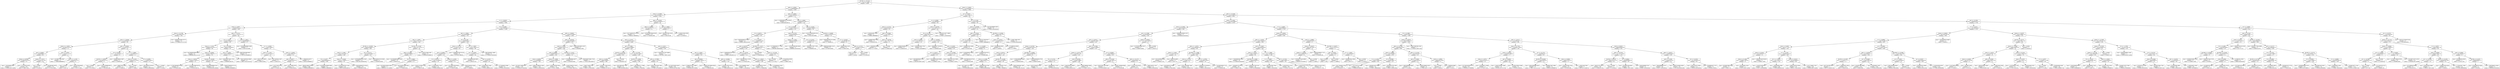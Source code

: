 digraph Tree {
0 [label="fm100 <= -0.5143\nmse = 324702719807.0\nsamples = 6469", shape="box"] ;
1 [label="pdsi <= 1.8559\nmse = 771689009469.0\nsamples = 2563", shape="box"] ;
0 -> 1 ;
2 [label="rmax <= 0.2669\nmse = 447344556725.0\nsamples = 2392", shape="box"] ;
1 -> 2 ;
3 [label="vs <= -0.9429\nmse = 414284894173.0\nsamples = 2364", shape="box"] ;
2 -> 3 ;
4 [label="srad <= 1.0437\nmse = 1.28385859142e+12\nsamples = 196", shape="box"] ;
3 -> 4 ;
5 [label="rmax <= -0.1790\nmse = 70523949700.1\nsamples = 106", shape="box"] ;
4 -> 5 ;
6 [label="rmin <= -0.9346\nmse = 5122659282.78\nsamples = 95", shape="box"] ;
5 -> 6 ;
7 [label="tmmx <= 1.4034\nmse = 447882578.191\nsamples = 72", shape="box"] ;
6 -> 7 ;
8 [label="pet <= 0.8652\nmse = 209380998.142\nsamples = 63", shape="box"] ;
7 -> 8 ;
9 [label="tmmx <= 0.8289\nmse = 67965910.5534\nsamples = 37", shape="box"] ;
8 -> 9 ;
10 [label="mse = 129194656.2823\nsamples = 7\nvalue = [ 10593.24571429]", shape="box"] ;
9 -> 10 ;
11 [label="mse = 47755243.4233\nsamples = 30\nvalue = [ 4997.501]", shape="box"] ;
9 -> 11 ;
12 [label="tmmn <= 1.0121\nmse = 313501237.467\nsamples = 26", shape="box"] ;
8 -> 12 ;
13 [label="mse = 0.0000\nsamples = 1\nvalue = [ 51455.]", shape="box"] ;
12 -> 13 ;
14 [label="mse = 281995580.2670\nsamples = 25\nvalue = [ 17614.368]", shape="box"] ;
12 -> 14 ;
15 [label="sph <= 1.2876\nmse = 1258257772.02\nsamples = 9", shape="box"] ;
7 -> 15 ;
16 [label="mse = 1513807748.4306\nsamples = 3\nvalue = [ 72609.66666667]", shape="box"] ;
15 -> 16 ;
17 [label="rmin <= -1.1163\nmse = 459459210.22\nsamples = 6", shape="box"] ;
15 -> 17 ;
18 [label="mse = 0.0000\nsamples = 1\nvalue = [ 2817.]", shape="box"] ;
17 -> 18 ;
19 [label="mse = 402244796.9843\nsamples = 5\nvalue = [ 32727.492]", shape="box"] ;
17 -> 19 ;
20 [label="pdsi <= -0.6502\nmse = 15738167677.3\nsamples = 23", shape="box"] ;
6 -> 20 ;
21 [label="bi <= 0.9794\nmse = 16723284221.8\nsamples = 6", shape="box"] ;
20 -> 21 ;
22 [label="fm100 <= -0.8976\nmse = 13314632570.3\nsamples = 3", shape="box"] ;
21 -> 22 ;
23 [label="mse = 0.0000\nsamples = 1\nvalue = [ 217920.]", shape="box"] ;
22 -> 23 ;
24 [label="mse = 19751256898.8972\nsamples = 2\nvalue = [ 192189.165]", shape="box"] ;
22 -> 24 ;
25 [label="mse = 15949149042.5867\nsamples = 3\nvalue = [ 109302.6]", shape="box"] ;
21 -> 25 ;
26 [label="vs <= -1.0982\nmse = 13250950748.2\nsamples = 17", shape="box"] ;
20 -> 26 ;
27 [label="rmax <= -0.5937\nmse = 63932412.5504\nsamples = 5", shape="box"] ;
26 -> 27 ;
28 [label="mse = 69607333.1600\nsamples = 4\nvalue = [ 14848.2]", shape="box"] ;
27 -> 28 ;
29 [label="mse = -0.0000\nsamples = 1\nvalue = [ 7669.]", shape="box"] ;
27 -> 29 ;
30 [label="th <= 0.2809\nmse = 17206631864.5\nsamples = 12", shape="box"] ;
26 -> 30 ;
31 [label="mse = 18078365276.0524\nsamples = 11\nvalue = [ 93343.58636364]", shape="box"] ;
30 -> 31 ;
32 [label="mse = -0.0000\nsamples = 1\nvalue = [ 2184.]", shape="box"] ;
30 -> 32 ;
33 [label="mse = 583835254061.8713\nsamples = 11\nvalue = [ 272666.22727273]", shape="box"] ;
5 -> 33 ;
34 [label="pdsi <= -0.1512\nmse = 2.55171734147e+12\nsamples = 90", shape="box"] ;
4 -> 34 ;
35 [label="bi <= 1.2027\nmse = 3.44567036658e+12\nsamples = 63", shape="box"] ;
34 -> 35 ;
36 [label="rmax <= -1.2424\nmse = 4.89963419124e+12\nsamples = 40", shape="box"] ;
35 -> 36 ;
37 [label="mse = 9415806043663.9805\nsamples = 9\nvalue = [ 1689494.39111111]", shape="box"] ;
36 -> 37 ;
38 [label="rmax <= -0.9064\nmse = 3.43497769231e+12\nsamples = 31", shape="box"] ;
36 -> 38 ;
39 [label="rmin <= -0.8679\nmse = 934612124824.0\nsamples = 12", shape="box"] ;
38 -> 39 ;
40 [label="mse = 1276376859879.3481\nsamples = 8\nvalue = [ 678543.545]", shape="box"] ;
39 -> 40 ;
41 [label="mse = 112139235963.8378\nsamples = 4\nvalue = [ 222018.4875]", shape="box"] ;
39 -> 41 ;
42 [label="fm100 <= -0.9166\nmse = 4.89703472042e+12\nsamples = 19", shape="box"] ;
38 -> 42 ;
43 [label="mse = 6009249569894.2617\nsamples = 13\nvalue = [ 1133260.86153846]", shape="box"] ;
42 -> 43 ;
44 [label="mse = 2465073065910.2114\nsamples = 6\nvalue = [ 953283.62666667]", shape="box"] ;
42 -> 44 ;
45 [label="th <= 0.2446\nmse = 684521443289.0\nsamples = 23", shape="box"] ;
35 -> 45 ;
46 [label="pet <= 1.4594\nmse = 867510692629.0\nsamples = 17", shape="box"] ;
45 -> 46 ;
47 [label="mse = 945353357395.1782\nsamples = 8\nvalue = [ 585983.04375]", shape="box"] ;
46 -> 47 ;
48 [label="mse = 794571867923.6660\nsamples = 9\nvalue = [ 496770.61222222]", shape="box"] ;
46 -> 48 ;
49 [label="mse = 68937991966.9053\nsamples = 6\nvalue = [ 176276.16166667]", shape="box"] ;
45 -> 49 ;
50 [label="srad <= 1.0611\nmse = 73099604893.5\nsamples = 27", shape="box"] ;
34 -> 50 ;
51 [label="mse = 325458484663.2609\nsamples = 5\nvalue = [ 307514.038]", shape="box"] ;
50 -> 51 ;
52 [label="vs <= -1.0336\nmse = 1230370596.4\nsamples = 22", shape="box"] ;
50 -> 52 ;
53 [label="rmin <= -1.1917\nmse = 1707587528.32\nsamples = 10", shape="box"] ;
52 -> 53 ;
54 [label="mse = 95571251.3630\nsamples = 2\nvalue = [ 80915.945]", shape="box"] ;
53 -> 54 ;
55 [label="mse = 1817192532.1847\nsamples = 8\nvalue = [ 42614.57]", shape="box"] ;
53 -> 55 ;
56 [label="rmin <= -1.0303\nmse = 43613808.3377\nsamples = 12", shape="box"] ;
52 -> 56 ;
57 [label="sph <= 0.8077\nmse = 43348244.9278\nsamples = 9", shape="box"] ;
56 -> 57 ;
58 [label="mse = 51577033.4704\nsamples = 5\nvalue = [ 11532.74]", shape="box"] ;
57 -> 58 ;
59 [label="mse = 26777606.2078\nsamples = 4\nvalue = [ 8169.3525]", shape="box"] ;
57 -> 59 ;
60 [label="mse = 19940423.8472\nsamples = 3\nvalue = [ 4325.91666667]", shape="box"] ;
56 -> 60 ;
61 [label="th <= 0.1884\nmse = 333736032624.0\nsamples = 2168", shape="box"] ;
3 -> 61 ;
62 [label="sph <= 1.3644\nmse = 547395306987.0\nsamples = 732", shape="box"] ;
61 -> 62 ;
63 [label="sph <= 1.2635\nmse = 662107617263.0\nsamples = 593", shape="box"] ;
62 -> 63 ;
64 [label="fm100 <= -0.5359\nmse = 608282386497.0\nsamples = 565", shape="box"] ;
63 -> 64 ;
65 [label="srad <= 1.1493\nmse = 563132013487.0\nsamples = 549", shape="box"] ;
64 -> 65 ;
66 [label="th <= 0.1877\nmse = 445456863840.0\nsamples = 494", shape="box"] ;
65 -> 66 ;
67 [label="mse = 386161469170.8031\nsamples = 488\nvalue = [ 194949.64858607]", shape="box"] ;
66 -> 67 ;
68 [label="mse = 4518563319098.3066\nsamples = 6\nvalue = [ 1066041.98666667]", shape="box"] ;
66 -> 68 ;
69 [label="rmax <= -0.4629\nmse = 1.55221713905e+12\nsamples = 55", shape="box"] ;
65 -> 69 ;
70 [label="mse = 370323402523.1562\nsamples = 35\nvalue = [ 268729.94542857]", shape="box"] ;
69 -> 70 ;
71 [label="mse = 3405458063270.2910\nsamples = 20\nvalue = [ 850083.5705]", shape="box"] ;
69 -> 71 ;
72 [label="erc <= 0.5112\nmse = 1.90792042466e+12\nsamples = 16", shape="box"] ;
64 -> 72 ;
73 [label="mse = 1970539893235.2402\nsamples = 12\nvalue = [ 641165.02583333]", shape="box"] ;
72 -> 73 ;
74 [label="mse = 1603193816719.5508\nsamples = 4\nvalue = [ 1035910.855]", shape="box"] ;
72 -> 74 ;
75 [label="fm100 <= -0.7497\nmse = 1.59077877275e+12\nsamples = 28", shape="box"] ;
63 -> 75 ;
76 [label="pdsi <= 0.1961\nmse = 1.88199709962e+12\nsamples = 22", shape="box"] ;
75 -> 76 ;
77 [label="mse = 3147859991990.3506\nsamples = 10\nvalue = [ 982012.5]", shape="box"] ;
76 -> 77 ;
78 [label="erc <= 1.0466\nmse = 791201636659.0\nsamples = 12", shape="box"] ;
76 -> 78 ;
79 [label="mse = 921645010826.3406\nsamples = 7\nvalue = [ 683424.74714286]", shape="box"] ;
78 -> 79 ;
80 [label="mse = 607550041308.3641\nsamples = 5\nvalue = [ 725462.924]", shape="box"] ;
78 -> 80 ;
81 [label="mse = 136751389.4190\nsamples = 6\nvalue = [ 12958.82166667]", shape="box"] ;
75 -> 81 ;
82 [label="th <= 0.1136\nmse = 23963005612.7\nsamples = 139", shape="box"] ;
62 -> 82 ;
83 [label="rmax <= -0.2737\nmse = 67305157812.2\nsamples = 40", shape="box"] ;
82 -> 83 ;
84 [label="pet <= 0.9465\nmse = 34480875297.1\nsamples = 32", shape="box"] ;
83 -> 84 ;
85 [label="bi <= 0.8715\nmse = 12917879389.8\nsamples = 18", shape="box"] ;
84 -> 85 ;
86 [label="mse = 35452747939.1184\nsamples = 5\nvalue = [ 106473.54]", shape="box"] ;
85 -> 86 ;
87 [label="mse = 2736184301.7424\nsamples = 13\nvalue = [ 32636.03846154]", shape="box"] ;
85 -> 87 ;
88 [label="tmmx <= 1.3182\nmse = 55219063475.6\nsamples = 14", shape="box"] ;
84 -> 88 ;
89 [label="mse = 61278821829.0640\nsamples = 10\nvalue = [ 150878.366]", shape="box"] ;
88 -> 89 ;
90 [label="mse = 38425349535.5000\nsamples = 4\nvalue = [ 198858.]", shape="box"] ;
88 -> 90 ;
91 [label="mse = 183895357837.8118\nsamples = 8\nvalue = [ 237487.98625]", shape="box"] ;
83 -> 91 ;
92 [label="erc <= 1.5937\nmse = 3870718678.16\nsamples = 99", shape="box"] ;
82 -> 92 ;
93 [label="erc <= 0.4943\nmse = 2143053773.43\nsamples = 96", shape="box"] ;
92 -> 93 ;
94 [label="mse = 14146364109.5900\nsamples = 5\nvalue = [ 93514.15]", shape="box"] ;
93 -> 94 ;
95 [label="pet <= 1.5129\nmse = 1250097133.41\nsamples = 91", shape="box"] ;
93 -> 95 ;
96 [label="mse = 654618597.3546\nsamples = 82\nvalue = [ 22025.49695122]", shape="box"] ;
95 -> 96 ;
97 [label="mse = 4775584615.5881\nsamples = 9\nvalue = [ 67944.10333333]", shape="box"] ;
95 -> 97 ;
98 [label="mse = 39873036451.4987\nsamples = 3\nvalue = [ 171069.87333333]", shape="box"] ;
92 -> 98 ;
99 [label="pdsi <= -0.9040\nmse = 220841675096.0\nsamples = 1436", shape="box"] ;
61 -> 99 ;
100 [label="pdsi <= -0.9138\nmse = 296059355964.0\nsamples = 370", shape="box"] ;
99 -> 100 ;
101 [label="srad <= 1.2946\nmse = 258397225211.0\nsamples = 365", shape="box"] ;
100 -> 101 ;
102 [label="sph <= 0.6886\nmse = 199966749144.0\nsamples = 353", shape="box"] ;
101 -> 102 ;
103 [label="srad <= 0.9283\nmse = 277036980871.0\nsamples = 230", shape="box"] ;
102 -> 103 ;
104 [label="mse = 55128271088.0102\nsamples = 110\nvalue = [ 110584.87254545]", shape="box"] ;
103 -> 104 ;
105 [label="mse = 466313186916.1843\nsamples = 120\nvalue = [ 282531.62933333]", shape="box"] ;
103 -> 105 ;
106 [label="tmmn <= 1.3936\nmse = 47562226583.8\nsamples = 123", shape="box"] ;
102 -> 106 ;
107 [label="mse = 4026720238.2304\nsamples = 75\nvalue = [ 31317.9996]", shape="box"] ;
106 -> 107 ;
108 [label="mse = 102947506315.1619\nsamples = 48\nvalue = [ 175289.789375]", shape="box"] ;
106 -> 108 ;
109 [label="fm100 <= -1.4137\nmse = 1.79930723239e+12\nsamples = 12", shape="box"] ;
101 -> 109 ;
110 [label="mse = 273440899864.6877\nsamples = 5\nvalue = [ 325020.044]", shape="box"] ;
109 -> 110 ;
111 [label="mse = 2803293977994.7324\nsamples = 7\nvalue = [ 779115.48142857]", shape="box"] ;
109 -> 111 ;
112 [label="mse = 2484119318022.3237\nsamples = 5\nvalue = [ 929392.558]", shape="box"] ;
100 -> 112 ;
113 [label="sph <= 1.2153\nmse = 192683527385.0\nsamples = 1066", shape="box"] ;
99 -> 113 ;
114 [label="pet <= 1.2681\nmse = 41005229966.7\nsamples = 832", shape="box"] ;
113 -> 114 ;
115 [label="fm100 <= -0.5185\nmse = 19396935730.7\nsamples = 567", shape="box"] ;
114 -> 115 ;
116 [label="rmin <= -0.5843\nmse = 18982358384.7\nsamples = 566", shape="box"] ;
115 -> 116 ;
117 [label="mse = 7646774565.5192\nsamples = 344\nvalue = [ 40537.07052326]", shape="box"] ;
116 -> 117 ;
118 [label="mse = 35456777450.4233\nsamples = 222\nvalue = [ 82898.2127027]", shape="box"] ;
116 -> 118 ;
119 [label="mse = -0.0200\nsamples = 1\nvalue = [ 561628.74]", shape="box"] ;
115 -> 119 ;
120 [label="pr <= -0.7139\nmse = 85078371688.3\nsamples = 265", shape="box"] ;
114 -> 120 ;
121 [label="fm100 <= -1.5643\nmse = 31657499253.1\nsamples = 168", shape="box"] ;
120 -> 121 ;
122 [label="mse = 88128824357.1847\nsamples = 27\nvalue = [ 169126.60481481]", shape="box"] ;
121 -> 122 ;
123 [label="mse = 18679956111.7964\nsamples = 141\nvalue = [ 53091.3764539]", shape="box"] ;
121 -> 123 ;
124 [label="pdsi <= -0.7963\nmse = 169011712100.0\nsamples = 97", shape="box"] ;
120 -> 124 ;
125 [label="mse = 283527614429.7085\nsamples = 12\nvalue = [ 375987.67916667]", shape="box"] ;
124 -> 125 ;
126 [label="mse = 147159753035.5623\nsamples = 85\nvalue = [ 161619.26764706]", shape="box"] ;
124 -> 126 ;
127 [label="sph <= 1.2211\nmse = 725439982191.0\nsamples = 234", shape="box"] ;
113 -> 127 ;
128 [label="mse = 7505072312787.8086\nsamples = 7\nvalue = [ 1557951.74857143]", shape="box"] ;
127 -> 128 ;
129 [label="pet <= 1.0001\nmse = 454922895171.0\nsamples = 227", shape="box"] ;
127 -> 129 ;
130 [label="pet <= 0.9940\nmse = 1.36099672003e+12\nsamples = 73", shape="box"] ;
129 -> 130 ;
131 [label="mse = 279665231311.6802\nsamples = 68\nvalue = [ 161869.92470588]", shape="box"] ;
130 -> 131 ;
132 [label="mse = 13360218318604.8555\nsamples = 5\nvalue = [ 1866546.56]", shape="box"] ;
130 -> 132 ;
133 [label="pdsi <= -0.2604\nmse = 8857727707.5\nsamples = 154", shape="box"] ;
129 -> 133 ;
134 [label="mse = 12355811922.5476\nsamples = 78\nvalue = [ 71966.90820513]", shape="box"] ;
133 -> 134 ;
135 [label="mse = 4412189698.1038\nsamples = 76\nvalue = [ 30871.11052632]", shape="box"] ;
133 -> 135 ;
136 [label="pdsi <= -0.4250\nmse = 3.06703165092e+12\nsamples = 28", shape="box"] ;
2 -> 136 ;
137 [label="pdsi <= -0.8063\nmse = 3.97503003727e+12\nsamples = 21", shape="box"] ;
136 -> 137 ;
138 [label="mse = 4517446550741.8242\nsamples = 11\nvalue = [ 760018.73909091]", shape="box"] ;
137 -> 138 ;
139 [label="mse = 3378259678440.8105\nsamples = 10\nvalue = [ 745383.556]", shape="box"] ;
137 -> 139 ;
140 [label="sph <= 1.8631\nmse = 3963422943.97\nsamples = 7", shape="box"] ;
136 -> 140 ;
141 [label="mse = 4055437030.1816\nsamples = 5\nvalue = [ 94134.58]", shape="box"] ;
140 -> 141 ;
142 [label="mse = 2146515230.2500\nsamples = 2\nvalue = [ 47000.5]", shape="box"] ;
140 -> 142 ;
143 [label="pdsi <= 1.8650\nmse = 5.2607900025e+12\nsamples = 171", shape="box"] ;
1 -> 143 ;
144 [label="mse = 110865990222729.0625\nsamples = 4\nvalue = [ 6232450.8675]", shape="box"] ;
143 -> 144 ;
145 [label="sph <= 1.4646\nmse = 1.89698453759e+12\nsamples = 167", shape="box"] ;
143 -> 145 ;
146 [label="pr <= 0.0355\nmse = 204812433510.0\nsamples = 147", shape="box"] ;
145 -> 146 ;
147 [label="bi <= 0.0673\nmse = 75266519165.7\nsamples = 132", shape="box"] ;
146 -> 147 ;
148 [label="mse = 662850846121.8367\nsamples = 9\nvalue = [ 458821.98222222]", shape="box"] ;
147 -> 148 ;
149 [label="vs <= 0.4337\nmse = 20686201439.2\nsamples = 123", shape="box"] ;
147 -> 149 ;
150 [label="sph <= 0.0276\nmse = 12903604196.0\nsamples = 119", shape="box"] ;
149 -> 150 ;
151 [label="mse = 136065643705.4282\nsamples = 7\nvalue = [ 159874.39428571]", shape="box"] ;
150 -> 151 ;
152 [label="pdsi <= 1.8720\nmse = 4230048727.68\nsamples = 112", shape="box"] ;
150 -> 152 ;
153 [label="mse = 56226316411.5255\nsamples = 4\nvalue = [ 175544.255]", shape="box"] ;
152 -> 153 ;
154 [label="rmin <= -1.0810\nmse = 1502553084.05\nsamples = 108", shape="box"] ;
152 -> 154 ;
155 [label="mse = 2239008542.5103\nsamples = 53\nvalue = [ 33773.75566038]", shape="box"] ;
154 -> 155 ;
156 [label="mse = 670089640.2428\nsamples = 55\nvalue = [ 17955.73163636]", shape="box"] ;
154 -> 156 ;
157 [label="fm1000 <= -1.0271\nmse = 194448552817.0\nsamples = 4", shape="box"] ;
149 -> 157 ;
158 [label="mse = 0.0000\nsamples = 1\nvalue = [ 1046506.5]", shape="box"] ;
157 -> 158 ;
159 [label="rmax <= -0.2746\nmse = 183321406.154\nsamples = 3", shape="box"] ;
157 -> 159 ;
160 [label="mse = 0.0000\nsamples = 1\nvalue = [ 27743.]", shape="box"] ;
159 -> 160 ;
161 [label="mse = 274545844.8306\nsamples = 2\nvalue = [ 28887.025]", shape="box"] ;
159 -> 161 ;
162 [label="srad <= 0.7378\nmse = 1.05303308362e+12\nsamples = 15", shape="box"] ;
146 -> 162 ;
163 [label="tmmn <= 1.3301\nmse = 1.86383440066e+12\nsamples = 6", shape="box"] ;
162 -> 163 ;
164 [label="mse = 2173636585717.7483\nsamples = 3\nvalue = [ 1081905.49333333]", shape="box"] ;
163 -> 164 ;
165 [label="mse = 1537611882280.0640\nsamples = 3\nvalue = [ 900685.55333333]", shape="box"] ;
163 -> 165 ;
166 [label="erc <= 0.1619\nmse = 379049615815.0\nsamples = 9", shape="box"] ;
162 -> 166 ;
167 [label="mse = 109262527297.2785\nsamples = 5\nvalue = [ 284906.514]", shape="box"] ;
166 -> 167 ;
168 [label="mse = 669634504962.2512\nsamples = 4\nvalue = [ 574679.095]", shape="box"] ;
166 -> 168 ;
169 [label="sph <= 1.5143\nmse = 1.33396706806e+13\nsamples = 20", shape="box"] ;
145 -> 169 ;
170 [label="mse = 41327279281082.9141\nsamples = 5\nvalue = [ 3411025.998]", shape="box"] ;
169 -> 170 ;
171 [label="fm100 <= -0.9089\nmse = 1.82975103201e+12\nsamples = 15", shape="box"] ;
169 -> 171 ;
172 [label="mse = 2838334200710.2598\nsamples = 9\nvalue = [ 748060.1]", shape="box"] ;
171 -> 172 ;
173 [label="vs <= -0.5420\nmse = 447395480.069\nsamples = 6", shape="box"] ;
171 -> 173 ;
174 [label="mse = 480023464.2425\nsamples = 4\nvalue = [ 29322.85]", shape="box"] ;
173 -> 174 ;
175 [label="pdsi <= 2.2718\nmse = 47056170.0625\nsamples = 2", shape="box"] ;
173 -> 175 ;
176 [label="mse = 0.0000\nsamples = 1\nvalue = [ 43.8]", shape="box"] ;
175 -> 176 ;
177 [label="mse = 0.0000\nsamples = 1\nvalue = [ 13763.3]", shape="box"] ;
175 -> 177 ;
178 [label="rmax <= -0.4931\nmse = 23780583587.9\nsamples = 3906", shape="box"] ;
0 -> 178 ;
179 [label="pr <= 0.3037\nmse = 75311026379.1\nsamples = 85", shape="box"] ;
178 -> 179 ;
180 [label="vs <= 0.2800\nmse = 92136808812.7\nsamples = 56", shape="box"] ;
179 -> 180 ;
181 [label="rmax <= -0.7151\nmse = 4628048448.14\nsamples = 10", shape="box"] ;
180 -> 181 ;
182 [label="mse = 2195545497.5556\nsamples = 3\nvalue = [ 120881.66666667]", shape="box"] ;
181 -> 182 ;
183 [label="pdsi <= 0.2946\nmse = 3730726879.0\nsamples = 7", shape="box"] ;
181 -> 183 ;
184 [label="mse = 5488807650.1069\nsamples = 4\nvalue = [ 61002.675]", shape="box"] ;
183 -> 184 ;
185 [label="rmax <= -0.6700\nmse = 74971782.9728\nsamples = 3", shape="box"] ;
183 -> 185 ;
186 [label="mse = 25820625.9600\nsamples = 2\nvalue = [ 7718.6]", shape="box"] ;
185 -> 186 ;
187 [label="mse = 0.0000\nsamples = 1\nvalue = [ 23840.36]", shape="box"] ;
185 -> 187 ;
188 [label="rmin <= -0.0703\nmse = 107769875143.0\nsamples = 46", shape="box"] ;
180 -> 188 ;
189 [label="th <= 0.1758\nmse = 99407097238.6\nsamples = 43", shape="box"] ;
188 -> 189 ;
190 [label="srad <= 0.5662\nmse = 47073841441.3\nsamples = 10", shape="box"] ;
189 -> 190 ;
191 [label="mse = 52989100489.8577\nsamples = 4\nvalue = [ 140533.97]", shape="box"] ;
190 -> 191 ;
192 [label="mse = 42829976423.7810\nsamples = 6\nvalue = [ 113131.46166667]", shape="box"] ;
190 -> 192 ;
193 [label="pdsi <= -0.6209\nmse = 113547313404.0\nsamples = 33", shape="box"] ;
189 -> 193 ;
194 [label="mse = 60606301776.8978\nsamples = 5\nvalue = [ 146483.916]", shape="box"] ;
193 -> 194 ;
195 [label="sph <= 0.2562\nmse = 122150644504.0\nsamples = 28", shape="box"] ;
193 -> 195 ;
196 [label="erc <= 0.0077\nmse = 172649243009.0\nsamples = 15", shape="box"] ;
195 -> 196 ;
197 [label="mse = 48108483056.2449\nsamples = 7\nvalue = [ 245228.42857143]", shape="box"] ;
196 -> 197 ;
198 [label="mse = 281494854258.0968\nsamples = 8\nvalue = [ 228695.7525]", shape="box"] ;
196 -> 198 ;
199 [label="rmin <= -0.2660\nmse = 63323217379.8\nsamples = 13", shape="box"] ;
195 -> 199 ;
200 [label="mse = 69421041702.3086\nsamples = 8\nvalue = [ 210804.71625]", shape="box"] ;
199 -> 200 ;
201 [label="mse = 53378842610.8744\nsamples = 5\nvalue = [ 193332.86]", shape="box"] ;
199 -> 201 ;
202 [label="mse = 194241311877.3683\nsamples = 3\nvalue = [ 379071.13333333]", shape="box"] ;
188 -> 202 ;
203 [label="pr <= 0.7163\nmse = 35205194974.8\nsamples = 29", shape="box"] ;
179 -> 203 ;
204 [label="rmax <= -0.6408\nmse = 2452861131.64\nsamples = 23", shape="box"] ;
203 -> 204 ;
205 [label="pdsi <= 2.3319\nmse = 3208516692.4\nsamples = 14", shape="box"] ;
204 -> 205 ;
206 [label="erc <= -0.1818\nmse = 2780527081.75\nsamples = 11", shape="box"] ;
205 -> 206 ;
207 [label="mse = 1009641401.6496\nsamples = 5\nvalue = [ 41425.38]", shape="box"] ;
206 -> 207 ;
208 [label="erc <= 0.0490\nmse = 4162496411.81\nsamples = 6", shape="box"] ;
206 -> 208 ;
209 [label="mse = 5185383001.5400\nsamples = 4\nvalue = [ 56987.6]", shape="box"] ;
208 -> 209 ;
210 [label="mse = 2108092182.0212\nsamples = 2\nvalue = [ 53389.465]", shape="box"] ;
208 -> 210 ;
211 [label="mse = 3347411585.6017\nsamples = 3\nvalue = [ 91927.08666667]", shape="box"] ;
205 -> 211 ;
212 [label="fm1000 <= -0.2064\nmse = 180913387.675\nsamples = 9", shape="box"] ;
204 -> 212 ;
213 [label="rmax <= -0.5527\nmse = 145368128.667\nsamples = 6", shape="box"] ;
212 -> 213 ;
214 [label="mse = 82398048.5000\nsamples = 4\nvalue = [ 18500.]", shape="box"] ;
213 -> 214 ;
215 [label="mse = 271096225.0000\nsamples = 2\nvalue = [ 17936.]", shape="box"] ;
213 -> 215 ;
216 [label="mse = 218817499.1022\nsamples = 3\nvalue = [ 11256.53333333]", shape="box"] ;
212 -> 216 ;
217 [label="mse = 145729180880.5292\nsamples = 6\nvalue = [ 179441.45333333]", shape="box"] ;
203 -> 217 ;
218 [label="pdsi <= -0.1048\nmse = 22444183818.6\nsamples = 3821", shape="box"] ;
178 -> 218 ;
219 [label="rmax <= 0.1661\nmse = 34146252666.6\nsamples = 2076", shape="box"] ;
218 -> 219 ;
220 [label="rmax <= 0.1648\nmse = 72861631838.8\nsamples = 356", shape="box"] ;
219 -> 220 ;
221 [label="pet <= 0.7366\nmse = 53158348205.6\nsamples = 353", shape="box"] ;
220 -> 221 ;
222 [label="pet <= -0.0212\nmse = 48580917968.7\nsamples = 347", shape="box"] ;
221 -> 222 ;
223 [label="tmmx <= 0.4740\nmse = 91443674220.0\nsamples = 140", shape="box"] ;
222 -> 223 ;
224 [label="srad <= 0.0514\nmse = 48616277167.1\nsamples = 134", shape="box"] ;
223 -> 224 ;
225 [label="rmin <= -0.7686\nmse = 8997500870.34\nsamples = 72", shape="box"] ;
224 -> 225 ;
226 [label="mse = 62714857137.3248\nsamples = 6\nvalue = [ 151208.68833333]", shape="box"] ;
225 -> 226 ;
227 [label="mse = 2890595235.3794\nsamples = 66\nvalue = [ 30038.90939394]", shape="box"] ;
225 -> 227 ;
228 [label="fm100 <= -0.2465\nmse = 87721876569.3\nsamples = 62", shape="box"] ;
224 -> 228 ;
229 [label="mse = 10657764261.2142\nsamples = 15\nvalue = [ 77963.72666667]", shape="box"] ;
228 -> 229 ;
230 [label="mse = 109915646446.1593\nsamples = 47\nvalue = [ 177586.98170213]", shape="box"] ;
228 -> 230 ;
231 [label="fm1000 <= -0.9681\nmse = 880136398168.0\nsamples = 6", shape="box"] ;
223 -> 231 ;
232 [label="mse = 57092368998.6090\nsamples = 2\nvalue = [ 244053.655]", shape="box"] ;
231 -> 232 ;
233 [label="mse = 1238105846585.6729\nsamples = 4\nvalue = [ 644874.935]", shape="box"] ;
231 -> 233 ;
234 [label="pdsi <= -0.1600\nmse = 18340114088.0\nsamples = 207", shape="box"] ;
222 -> 234 ;
235 [label="tmmn <= -0.3711\nmse = 14530947194.1\nsamples = 181", shape="box"] ;
234 -> 235 ;
236 [label="th <= 0.1724\nmse = 65211675573.7\nsamples = 12", shape="box"] ;
235 -> 236 ;
237 [label="mse = 84372229678.2553\nsamples = 9\nvalue = [ 150603.17111111]", shape="box"] ;
236 -> 237 ;
238 [label="mse = 5638806327.1224\nsamples = 3\nvalue = [ 97799.04333333]", shape="box"] ;
236 -> 238 ;
239 [label="srad <= 0.8762\nmse = 10296578989.7\nsamples = 169", shape="box"] ;
235 -> 239 ;
240 [label="mse = 5093200513.9854\nsamples = 157\nvalue = [ 34026.6933121]", shape="box"] ;
239 -> 240 ;
241 [label="mse = 72897469840.4930\nsamples = 12\nvalue = [ 110807.1675]", shape="box"] ;
239 -> 241 ;
242 [label="pr <= 0.0009\nmse = 40507886452.2\nsamples = 26", shape="box"] ;
234 -> 242 ;
243 [label="pdsi <= -0.1442\nmse = 87106728012.9\nsamples = 9", shape="box"] ;
242 -> 243 ;
244 [label="mse = 93337067754.0289\nsamples = 7\nvalue = [ 212163.49285714]", shape="box"] ;
243 -> 244 ;
245 [label="mse = 61801149566.6569\nsamples = 2\nvalue = [ 279239.68]", shape="box"] ;
243 -> 245 ;
246 [label="pdsi <= -0.1170\nmse = 5939459047.39\nsamples = 17", shape="box"] ;
242 -> 246 ;
247 [label="mse = 514515743.4533\nsamples = 6\nvalue = [ 23374.]", shape="box"] ;
246 -> 247 ;
248 [label="mse = 7889740322.1181\nsamples = 11\nvalue = [ 76836.19545455]", shape="box"] ;
246 -> 248 ;
249 [label="tmmn <= 0.6052\nmse = 277795274536.0\nsamples = 6", shape="box"] ;
221 -> 249 ;
250 [label="mse = 317978232865.3527\nsamples = 5\nvalue = [ 329874.682]", shape="box"] ;
249 -> 250 ;
251 [label="mse = 0.0000\nsamples = 1\nvalue = [ 26137.]", shape="box"] ;
249 -> 251 ;
252 [label="mse = 1606003162655.2227\nsamples = 3\nvalue = [ 970649.81333333]", shape="box"] ;
220 -> 252 ;
253 [label="vs <= -1.4050\nmse = 25945986350.1\nsamples = 1720", shape="box"] ;
219 -> 253 ;
254 [label="tmmn <= -0.6931\nmse = 53885482182.0\nsamples = 356", shape="box"] ;
253 -> 254 ;
255 [label="pdsi <= -1.0235\nmse = 32097340029.9\nsamples = 339", shape="box"] ;
254 -> 255 ;
256 [label="pdsi <= -1.2474\nmse = 67513882802.8\nsamples = 99", shape="box"] ;
255 -> 256 ;
257 [label="rmax <= 1.3581\nmse = 574561181.952\nsamples = 10", shape="box"] ;
256 -> 257 ;
258 [label="mse = 621523959.6269\nsamples = 8\nvalue = [ 24640.175]", shape="box"] ;
257 -> 258 ;
259 [label="mse = 808740.4900\nsamples = 2\nvalue = [ 2677.1]", shape="box"] ;
257 -> 259 ;
260 [label="fm1000 <= 1.1889\nmse = 73853130596.3\nsamples = 89", shape="box"] ;
256 -> 260 ;
261 [label="srad <= -1.1153\nmse = 57669751471.7\nsamples = 71", shape="box"] ;
260 -> 261 ;
262 [label="mse = 46158403213.6981\nsamples = 52\nvalue = [ 105904.07461538]", shape="box"] ;
261 -> 262 ;
263 [label="mse = 87917295486.7499\nsamples = 19\nvalue = [ 147335.45894737]", shape="box"] ;
261 -> 263 ;
264 [label="pdsi <= -1.0785\nmse = 135138617956.0\nsamples = 18", shape="box"] ;
260 -> 264 ;
265 [label="mse = 146494512728.6819\nsamples = 15\nvalue = [ 159451.44333333]", shape="box"] ;
264 -> 265 ;
266 [label="mse = 72423825658.7114\nsamples = 3\nvalue = [ 243845.65]", shape="box"] ;
264 -> 266 ;
267 [label="srad <= -1.5647\nmse = 16359383558.6\nsamples = 240", shape="box"] ;
255 -> 267 ;
268 [label="rmin <= 1.0152\nmse = 30821440672.5\nsamples = 92", shape="box"] ;
267 -> 268 ;
269 [label="mse = 72002865561.6054\nsamples = 18\nvalue = [ 172400.81444444]", shape="box"] ;
268 -> 269 ;
270 [label="fm1000 <= 1.3595\nmse = 18936295995.8\nsamples = 74", shape="box"] ;
268 -> 270 ;
271 [label="mse = 1802897472.0378\nsamples = 30\nvalue = [ 30623.759]", shape="box"] ;
270 -> 271 ;
272 [label="mse = 28391657258.1421\nsamples = 44\nvalue = [ 104732.03590909]", shape="box"] ;
270 -> 272 ;
273 [label="vs <= -1.7866\nmse = 5877160269.04\nsamples = 148", shape="box"] ;
267 -> 273 ;
274 [label="vs <= -2.6957\nmse = 1443738740.57\nsamples = 89", shape="box"] ;
273 -> 274 ;
275 [label="mse = 8925544284.7825\nsamples = 9\nvalue = [ 56641.15555556]", shape="box"] ;
274 -> 275 ;
276 [label="mse = 397037815.1224\nsamples = 80\nvalue = [ 11616.712375]", shape="box"] ;
274 -> 276 ;
277 [label="sph <= -0.7241\nmse = 11685706437.6\nsamples = 59", shape="box"] ;
273 -> 277 ;
278 [label="mse = 7228579125.7275\nsamples = 53\nvalue = [ 43050.48]", shape="box"] ;
277 -> 278 ;
279 [label="mse = 39857512422.5781\nsamples = 6\nvalue = [ 154707.775]", shape="box"] ;
277 -> 279 ;
280 [label="srad <= -1.0866\nmse = 450808551812.0\nsamples = 17", shape="box"] ;
254 -> 280 ;
281 [label="tmmx <= -0.6472\nmse = 608159572657.0\nsamples = 12", shape="box"] ;
280 -> 281 ;
282 [label="tmmn <= -0.6332\nmse = 514748864702.0\nsamples = 8", shape="box"] ;
281 -> 282 ;
283 [label="mse = 576230175418.6864\nsamples = 7\nvalue = [ 326529.13142857]", shape="box"] ;
282 -> 283 ;
284 [label="mse = 0.0000\nsamples = 1\nvalue = [ 15991.]", shape="box"] ;
282 -> 284 ;
285 [label="mse = 759444346852.7747\nsamples = 4\nvalue = [ 518590.54]", shape="box"] ;
281 -> 285 ;
286 [label="fm1000 <= 0.9375\nmse = 3214716730.24\nsamples = 5", shape="box"] ;
280 -> 286 ;
287 [label="sph <= 0.0021\nmse = 99121936.0\nsamples = 2", shape="box"] ;
286 -> 287 ;
288 [label="mse = 0.0000\nsamples = 1\nvalue = [ 48.]", shape="box"] ;
287 -> 288 ;
289 [label="mse = 0.0000\nsamples = 1\nvalue = [ 19960.]", shape="box"] ;
287 -> 289 ;
290 [label="vs <= -1.5067\nmse = 3525592086.0\nsamples = 3", shape="box"] ;
286 -> 290 ;
291 [label="mse = 5030923041.0000\nsamples = 2\nvalue = [ 85717.]", shape="box"] ;
290 -> 291 ;
292 [label="mse = 0.0000\nsamples = 1\nvalue = [ 57925.]", shape="box"] ;
290 -> 292 ;
293 [label="th <= 0.1880\nmse = 18400128432.6\nsamples = 1364", shape="box"] ;
253 -> 293 ;
294 [label="tmmn <= 0.9523\nmse = 9002048815.07\nsamples = 1001", shape="box"] ;
293 -> 294 ;
295 [label="pdsi <= -0.1298\nmse = 7963946118.63\nsamples = 994", shape="box"] ;
294 -> 295 ;
296 [label="rmin <= 1.8948\nmse = 7097878296.4\nsamples = 978", shape="box"] ;
295 -> 296 ;
297 [label="vs <= -0.1652\nmse = 5628753609.48\nsamples = 841", shape="box"] ;
296 -> 297 ;
298 [label="mse = 2611783094.4749\nsamples = 300\nvalue = [ 25528.0777]", shape="box"] ;
297 -> 298 ;
299 [label="mse = 7227155741.0399\nsamples = 541\nvalue = [ 39988.82208872]", shape="box"] ;
297 -> 299 ;
300 [label="th <= 0.0568\nmse = 15569148017.9\nsamples = 137", shape="box"] ;
296 -> 300 ;
301 [label="mse = 40000613521.9096\nsamples = 22\nvalue = [ 121997.18863636]", shape="box"] ;
300 -> 301 ;
302 [label="mse = 10020931378.1083\nsamples = 115\nvalue = [ 48207.30391304]", shape="box"] ;
300 -> 302 ;
303 [label="pdsi <= -0.1234\nmse = 54679202507.2\nsamples = 16", shape="box"] ;
295 -> 303 ;
304 [label="sph <= -1.0563\nmse = 67066226164.2\nsamples = 12", shape="box"] ;
303 -> 304 ;
305 [label="mse = 16625066880.6667\nsamples = 3\nvalue = [ 111638.]", shape="box"] ;
304 -> 305 ;
306 [label="mse = 83001569623.3017\nsamples = 9\nvalue = [ 170912.82777778]", shape="box"] ;
304 -> 306 ;
307 [label="srad <= -1.0850\nmse = 6880039.25001\nsamples = 4", shape="box"] ;
303 -> 307 ;
308 [label="mse = 0.0000\nsamples = 1\nvalue = [ 6504.]", shape="box"] ;
307 -> 308 ;
309 [label="mse = 4589504.6667\nsamples = 3\nvalue = [ 2222.]", shape="box"] ;
307 -> 309 ;
310 [label="mse = 139477930760.1641\nsamples = 7\nvalue = [ 170235.12857143]", shape="box"] ;
294 -> 310 ;
311 [label="sph <= -1.0112\nmse = 43748920377.2\nsamples = 363", shape="box"] ;
293 -> 311 ;
312 [label="rmax <= 0.7703\nmse = 122939077436.0\nsamples = 109", shape="box"] ;
311 -> 312 ;
313 [label="srad <= -0.5316\nmse = 162959374900.0\nsamples = 77", shape="box"] ;
312 -> 313 ;
314 [label="rmin <= 1.2073\nmse = 230133191021.0\nsamples = 47", shape="box"] ;
313 -> 314 ;
315 [label="mse = 247783204393.8778\nsamples = 43\nvalue = [ 235959.21790698]", shape="box"] ;
314 -> 315 ;
316 [label="mse = 618449517.0468\nsamples = 4\nvalue = [ 27447.125]", shape="box"] ;
314 -> 316 ;
317 [label="pet <= -0.4823\nmse = 49916759321.6\nsamples = 30", shape="box"] ;
313 -> 317 ;
318 [label="mse = 14491287897.2099\nsamples = 22\nvalue = [ 61432.32727273]", shape="box"] ;
317 -> 318 ;
319 [label="mse = 127632478915.5681\nsamples = 8\nvalue = [ 225351.62625]", shape="box"] ;
317 -> 319 ;
320 [label="pr <= -0.1776\nmse = 14630882617.7\nsamples = 32", shape="box"] ;
312 -> 320 ;
321 [label="fm100 <= 0.8166\nmse = 27900428559.5\nsamples = 15", shape="box"] ;
320 -> 321 ;
322 [label="mse = 40641685698.5923\nsamples = 9\nvalue = [ 78617.51111111]", shape="box"] ;
321 -> 322 ;
323 [label="mse = 8589927807.3681\nsamples = 6\nvalue = [ 60423.41666667]", shape="box"] ;
321 -> 323 ;
324 [label="rmin <= 0.9684\nmse = 1660515523.31\nsamples = 17", shape="box"] ;
320 -> 324 ;
325 [label="mse = 2550161094.1334\nsamples = 10\nvalue = [ 29799.538]", shape="box"] ;
324 -> 325 ;
326 [label="mse = 18261546.7935\nsamples = 7\nvalue = [ 4674.57142857]", shape="box"] ;
324 -> 326 ;
327 [label="srad <= 0.5615\nmse = 6969306568.09\nsamples = 254", shape="box"] ;
311 -> 327 ;
328 [label="pdsi <= -0.3150\nmse = 1327131128.64\nsamples = 119", shape="box"] ;
327 -> 328 ;
329 [label="fm100 <= 0.9125\nmse = 680418152.513\nsamples = 81", shape="box"] ;
328 -> 329 ;
330 [label="mse = 566747131.6371\nsamples = 80\nvalue = [ 14063.9715]", shape="box"] ;
329 -> 330 ;
331 [label="mse = -0.0000\nsamples = 1\nvalue = [ 113544.]", shape="box"] ;
329 -> 331 ;
332 [label="bi <= 0.0944\nmse = 2465883909.59\nsamples = 38", shape="box"] ;
328 -> 332 ;
333 [label="mse = 2024991439.9303\nsamples = 35\nvalue = [ 29908.71857143]", shape="box"] ;
332 -> 333 ;
334 [label="mse = 5062400860.2222\nsamples = 3\nvalue = [ 82497.33333333]", shape="box"] ;
332 -> 334 ;
335 [label="pdsi <= -0.8372\nmse = 11399826363.3\nsamples = 135", shape="box"] ;
327 -> 335 ;
336 [label="sph <= 1.1539\nmse = 22490520702.7\nsamples = 53", shape="box"] ;
335 -> 336 ;
337 [label="mse = 7684496868.5274\nsamples = 34\nvalue = [ 61077.55352941]", shape="box"] ;
336 -> 337 ;
338 [label="mse = 45837418385.5828\nsamples = 19\nvalue = [ 131129.82263158]", shape="box"] ;
336 -> 338 ;
339 [label="erc <= 0.2504\nmse = 3217902402.93\nsamples = 82", shape="box"] ;
335 -> 339 ;
340 [label="mse = 2402144107.6299\nsamples = 74\nvalue = [ 30333.50554054]", shape="box"] ;
339 -> 340 ;
341 [label="mse = 8348685457.7571\nsamples = 8\nvalue = [ 82064.15625]", shape="box"] ;
339 -> 341 ;
342 [label="pet <= -0.1504\nmse = 8066843325.15\nsamples = 1745", shape="box"] ;
218 -> 342 ;
343 [label="vs <= 1.4174\nmse = 2974006380.07\nsamples = 1131", shape="box"] ;
342 -> 343 ;
344 [label="tmmn <= 0.6634\nmse = 2057005765.38\nsamples = 900", shape="box"] ;
343 -> 344 ;
345 [label="vs <= -0.9983\nmse = 1993701589.33\nsamples = 897", shape="box"] ;
344 -> 345 ;
346 [label="rmax <= 0.4822\nmse = 4910177733.7\nsamples = 204", shape="box"] ;
345 -> 346 ;
347 [label="rmax <= 0.3555\nmse = 40745850227.0\nsamples = 11", shape="box"] ;
346 -> 347 ;
348 [label="rmax <= 0.1490\nmse = 2266917300.91\nsamples = 9", shape="box"] ;
347 -> 348 ;
349 [label="mse = 5679807860.2500\nsamples = 2\nvalue = [ 86517.5]", shape="box"] ;
348 -> 349 ;
350 [label="mse = 351618851.5441\nsamples = 7\nvalue = [ 21472.58571429]", shape="box"] ;
348 -> 350 ;
351 [label="mse = 128016750378.6612\nsamples = 2\nvalue = [ 359917.285]", shape="box"] ;
347 -> 351 ;
352 [label="vs <= -1.2781\nmse = 2586935040.33\nsamples = 193", shape="box"] ;
346 -> 352 ;
353 [label="erc <= -1.3429\nmse = 523718421.07\nsamples = 125", shape="box"] ;
352 -> 353 ;
354 [label="mse = 1242975208.6327\nsamples = 36\nvalue = [ 23171.42638889]", shape="box"] ;
353 -> 354 ;
355 [label="mse = 183043804.0385\nsamples = 89\nvalue = [ 10029.66629213]", shape="box"] ;
353 -> 355 ;
356 [label="rmax <= 0.9131\nmse = 5970328006.07\nsamples = 68", shape="box"] ;
352 -> 356 ;
357 [label="mse = 16681419223.2059\nsamples = 19\nvalue = [ 66212.74421053]", shape="box"] ;
356 -> 357 ;
358 [label="mse = 1417176992.7252\nsamples = 49\nvalue = [ 28382.64571429]", shape="box"] ;
356 -> 358 ;
359 [label="pr <= 0.2569\nmse = 1113857226.54\nsamples = 693", shape="box"] ;
345 -> 359 ;
360 [label="pdsi <= -0.0426\nmse = 615538555.74\nsamples = 334", shape="box"] ;
359 -> 360 ;
361 [label="fm100 <= 0.1558\nmse = 2775035771.17\nsamples = 17", shape="box"] ;
360 -> 361 ;
362 [label="mse = 4677244795.4970\nsamples = 7\nvalue = [ 64737.54285714]", shape="box"] ;
361 -> 362 ;
363 [label="mse = 138604501.4810\nsamples = 10\nvalue = [ 8443.615]", shape="box"] ;
361 -> 363 ;
364 [label="erc <= -0.4983\nmse = 479022265.547\nsamples = 317", shape="box"] ;
360 -> 364 ;
365 [label="mse = 331967588.4880\nsamples = 212\nvalue = [ 9569.565]", shape="box"] ;
364 -> 365 ;
366 [label="mse = 754303651.5457\nsamples = 105\nvalue = [ 15256.52295238]", shape="box"] ;
364 -> 366 ;
367 [label="fm1000 <= -0.2368\nmse = 1542676573.88\nsamples = 359", shape="box"] ;
359 -> 367 ;
368 [label="pr <= 1.4432\nmse = 6724445849.8\nsamples = 14", shape="box"] ;
367 -> 368 ;
369 [label="mse = 5382186208.0859\nsamples = 13\nvalue = [ 49049.47692308]", shape="box"] ;
368 -> 369 ;
370 [label="mse = -0.0000\nsamples = 1\nvalue = [ 210398.]", shape="box"] ;
368 -> 370 ;
371 [label="pr <= 0.3257\nmse = 1266192600.69\nsamples = 345", shape="box"] ;
367 -> 371 ;
372 [label="mse = 2203830252.9085\nsamples = 31\nvalue = [ 36433.0016129]", shape="box"] ;
371 -> 372 ;
373 [label="mse = 1142042039.3979\nsamples = 314\nvalue = [ 17685.50506369]", shape="box"] ;
371 -> 373 ;
374 [label="mse = 15678280322.6667\nsamples = 3\nvalue = [ 92052.]", shape="box"] ;
344 -> 374 ;
375 [label="tmmn <= -0.9797\nmse = 6332148881.22\nsamples = 231", shape="box"] ;
343 -> 375 ;
376 [label="fm100 <= 2.0172\nmse = 1286738571.82\nsamples = 88", shape="box"] ;
375 -> 376 ;
377 [label="tmmx <= -1.5386\nmse = 1096479029.39\nsamples = 87", shape="box"] ;
376 -> 377 ;
378 [label="rmin <= 1.4473\nmse = 3314037857.58\nsamples = 13", shape="box"] ;
377 -> 378 ;
379 [label="rmax <= 0.3838\nmse = 263700729.98\nsamples = 4", shape="box"] ;
378 -> 379 ;
380 [label="mse = 413378024.8900\nsamples = 2\nvalue = [ 21826.7]", shape="box"] ;
379 -> 380 ;
381 [label="mse = 407682.2500\nsamples = 2\nvalue = [ 6752.5]", shape="box"] ;
379 -> 381 ;
382 [label="pdsi <= 0.3261\nmse = 3895763873.28\nsamples = 9", shape="box"] ;
378 -> 382 ;
383 [label="mse = 4650242891.3928\nsamples = 7\nvalue = [ 73304.03285714]", shape="box"] ;
382 -> 383 ;
384 [label="mse = 18623540.2500\nsamples = 2\nvalue = [ 33432.5]", shape="box"] ;
382 -> 384 ;
385 [label="rmax <= 0.2104\nmse = 523211084.425\nsamples = 74", shape="box"] ;
377 -> 385 ;
386 [label="rmax <= 0.1872\nmse = 1047154571.8\nsamples = 11", shape="box"] ;
385 -> 386 ;
387 [label="mse = 147878026.1136\nsamples = 8\nvalue = [ 12573.6125]", shape="box"] ;
386 -> 387 ;
388 [label="mse = 204455000.2222\nsamples = 3\nvalue = [ 79327.33333333]", shape="box"] ;
386 -> 388 ;
389 [label="vs <= 1.4370\nmse = 373639771.485\nsamples = 63", shape="box"] ;
385 -> 389 ;
390 [label="mse = 0.0000\nsamples = 1\nvalue = [ 71148.]", shape="box"] ;
389 -> 390 ;
391 [label="mse = 320395399.3438\nsamples = 62\nvalue = [ 10041.03096774]", shape="box"] ;
389 -> 391 ;
392 [label="mse = -0.0001\nsamples = 1\nvalue = [ 153518.]", shape="box"] ;
376 -> 392 ;
393 [label="tmmn <= -0.7950\nmse = 9212365441.59\nsamples = 143", shape="box"] ;
375 -> 393 ;
394 [label="tmmn <= -0.7970\nmse = 20144338007.8\nsamples = 42", shape="box"] ;
393 -> 394 ;
395 [label="tmmx <= -0.7748\nmse = 19570889464.0\nsamples = 40", shape="box"] ;
394 -> 395 ;
396 [label="th <= -1.5110\nmse = 706408008.149\nsamples = 17", shape="box"] ;
395 -> 396 ;
397 [label="mse = 1043328929.8022\nsamples = 3\nvalue = [ 44210.96666667]", shape="box"] ;
396 -> 397 ;
398 [label="mse = 482986694.1443\nsamples = 14\nvalue = [ 14937.5]", shape="box"] ;
396 -> 398 ;
399 [label="pdsi <= 1.3542\nmse = 31033306546.2\nsamples = 23", shape="box"] ;
395 -> 399 ;
400 [label="mse = 8135172015.2041\nsamples = 12\nvalue = [ 58099.67666667]", shape="box"] ;
399 -> 400 ;
401 [label="mse = 52648471872.7855\nsamples = 11\nvalue = [ 138404.41363636]", shape="box"] ;
399 -> 401 ;
402 [label="mse = -0.0001\nsamples = 2\nvalue = [ 246227.2]", shape="box"] ;
394 -> 402 ;
403 [label="th <= -1.2793\nmse = 4214257591.92\nsamples = 101", shape="box"] ;
393 -> 403 ;
404 [label="mse = 28405358992.1446\nsamples = 7\nvalue = [ 100519.03571429]", shape="box"] ;
403 -> 404 ;
405 [label="pr <= -0.5118\nmse = 2053143221.64\nsamples = 94", shape="box"] ;
403 -> 405 ;
406 [label="rmax <= 0.3495\nmse = 7369056693.0\nsamples = 10", shape="box"] ;
405 -> 406 ;
407 [label="mse = 223326757.5556\nsamples = 3\nvalue = [ 22596.33333333]", shape="box"] ;
406 -> 407 ;
408 [label="mse = 9479447064.7764\nsamples = 7\nvalue = [ 78930.61285714]", shape="box"] ;
406 -> 408 ;
409 [label="pet <= -0.4234\nmse = 1270365294.12\nsamples = 84", shape="box"] ;
405 -> 409 ;
410 [label="mse = 241462566.2883\nsamples = 30\nvalue = [ 13601.03633333]", shape="box"] ;
409 -> 410 ;
411 [label="mse = 1739529451.5450\nsamples = 54\nvalue = [ 30537.85166667]", shape="box"] ;
409 -> 411 ;
412 [label="pr <= 1.0006\nmse = 17002039714.2\nsamples = 614", shape="box"] ;
342 -> 412 ;
413 [label="sph <= -0.7425\nmse = 8089879461.71\nsamples = 531", shape="box"] ;
412 -> 413 ;
414 [label="srad <= 0.4121\nmse = 27529723220.8\nsamples = 22", shape="box"] ;
413 -> 414 ;
415 [label="th <= 0.1892\nmse = 15019381968.3\nsamples = 20", shape="box"] ;
414 -> 415 ;
416 [label="fm1000 <= 0.3504\nmse = 25851215848.3\nsamples = 9", shape="box"] ;
415 -> 416 ;
417 [label="mse = 31083501959.1426\nsamples = 6\nvalue = [ 126851.545]", shape="box"] ;
416 -> 417 ;
418 [label="mse = 14361247445.3750\nsamples = 3\nvalue = [ 87633.]", shape="box"] ;
416 -> 418 ;
419 [label="fm1000 <= 0.3204\nmse = 4318558375.32\nsamples = 11", shape="box"] ;
415 -> 419 ;
420 [label="srad <= 0.3661\nmse = 5096991724.82\nsamples = 8", shape="box"] ;
419 -> 420 ;
421 [label="mse = 815090194.3467\nsamples = 3\nvalue = [ 55911.8]", shape="box"] ;
420 -> 421 ;
422 [label="mse = 7589152941.3133\nsamples = 5\nvalue = [ 70239.368]", shape="box"] ;
420 -> 422 ;
423 [label="mse = 41360161.5556\nsamples = 3\nvalue = [ 9849.33333333]", shape="box"] ;
419 -> 423 ;
424 [label="mse = 100641154152.0100\nsamples = 2\nvalue = [ 317771.2]", shape="box"] ;
414 -> 424 ;
425 [label="fm100 <= -0.5108\nmse = 7094446834.93\nsamples = 509", shape="box"] ;
413 -> 425 ;
426 [label="mse = 82030177284.4869\nsamples = 4\nvalue = [ 166181.675]", shape="box"] ;
425 -> 426 ;
427 [label="pet <= -0.1171\nmse = 6372086265.47\nsamples = 505", shape="box"] ;
425 -> 427 ;
428 [label="th <= 0.1743\nmse = 27100779995.2\nsamples = 27", shape="box"] ;
427 -> 428 ;
429 [label="fm100 <= 0.1793\nmse = 44338454367.2\nsamples = 14", shape="box"] ;
428 -> 429 ;
430 [label="mse = 37573625416.6875\nsamples = 4\nvalue = [ 199108.25]", shape="box"] ;
429 -> 430 ;
431 [label="mse = 44825912173.9724\nsamples = 10\nvalue = [ 110990.952]", shape="box"] ;
429 -> 431 ;
432 [label="th <= 0.2383\nmse = 2689380667.59\nsamples = 13", shape="box"] ;
428 -> 432 ;
433 [label="mse = 25734602.0622\nsamples = 8\nvalue = [ 4933.94125]", shape="box"] ;
432 -> 433 ;
434 [label="mse = 4343642247.2723\nsamples = 5\nvalue = [ 70028.524]", shape="box"] ;
432 -> 434 ;
435 [label="fm100 <= -0.3775\nmse = 5070058371.81\nsamples = 478", shape="box"] ;
427 -> 435 ;
436 [label="bi <= 0.0028\nmse = 11061226852.0\nsamples = 148", shape="box"] ;
435 -> 436 ;
437 [label="mse = 15838850948.4740\nsamples = 75\nvalue = [ 69232.06746667]", shape="box"] ;
436 -> 437 ;
438 [label="mse = 5535981042.0911\nsamples = 73\nvalue = [ 34346.4009589]", shape="box"] ;
436 -> 438 ;
439 [label="vs <= -0.4806\nmse = 2205839766.36\nsamples = 330", shape="box"] ;
435 -> 439 ;
440 [label="mse = 344093847.4031\nsamples = 57\nvalue = [ 11696.74403509]", shape="box"] ;
439 -> 440 ;
441 [label="mse = 2526670377.1243\nsamples = 273\nvalue = [ 31521.51948718]", shape="box"] ;
439 -> 441 ;
442 [label="erc <= 0.2276\nmse = 71555289189.7\nsamples = 83", shape="box"] ;
412 -> 442 ;
443 [label="tmmn <= -0.1718\nmse = 62476405410.7\nsamples = 78", shape="box"] ;
442 -> 443 ;
444 [label="tmmx <= -0.0901\nmse = 151447539581.0\nsamples = 29", shape="box"] ;
443 -> 444 ;
445 [label="erc <= -0.5062\nmse = 2058599435.22\nsamples = 5", shape="box"] ;
444 -> 445 ;
446 [label="erc <= -0.7385\nmse = 1342689241.42\nsamples = 4", shape="box"] ;
445 -> 446 ;
447 [label="mse = 0.0000\nsamples = 1\nvalue = [ 877.8]", shape="box"] ;
446 -> 447 ;
448 [label="mse = 1211432479.1317\nsamples = 3\nvalue = [ 48995.15]", shape="box"] ;
446 -> 448 ;
449 [label="mse = -0.0000\nsamples = 1\nvalue = [ 115405.6]", shape="box"] ;
445 -> 449 ;
450 [label="vs <= 0.9455\nmse = 179112602955.0\nsamples = 24", shape="box"] ;
444 -> 450 ;
451 [label="mse = 117202726920.9765\nsamples = 10\nvalue = [ 183680.844]", shape="box"] ;
450 -> 451 ;
452 [label="mse = 223196721972.4235\nsamples = 14\nvalue = [ 201828.30714286]", shape="box"] ;
450 -> 452 ;
453 [label="vs <= 1.5675\nmse = 2309138647.43\nsamples = 49", shape="box"] ;
443 -> 453 ;
454 [label="rmin <= 0.0664\nmse = 996937598.124\nsamples = 40", shape="box"] ;
453 -> 454 ;
455 [label="erc <= -0.2309\nmse = 1704371715.2\nsamples = 15", shape="box"] ;
454 -> 455 ;
456 [label="mse = 2571899540.6994\nsamples = 8\nvalue = [ 45143.975]", shape="box"] ;
455 -> 456 ;
457 [label="mse = 320553455.5696\nsamples = 7\nvalue = [ 18020.71857143]", shape="box"] ;
455 -> 457 ;
458 [label="tmmn <= -0.1440\nmse = 462664555.463\nsamples = 25", shape="box"] ;
454 -> 458 ;
459 [label="mse = 1490951925.6267\nsamples = 3\nvalue = [ 45943.]", shape="box"] ;
458 -> 459 ;
460 [label="mse = 177641001.7039\nsamples = 22\nvalue = [ 11205.58636364]", shape="box"] ;
458 -> 460 ;
461 [label="sph <= 0.5809\nmse = 7291106284.07\nsamples = 9", shape="box"] ;
453 -> 461 ;
462 [label="mse = 321099520.5625\nsamples = 2\nvalue = [ 21411.25]", shape="box"] ;
461 -> 462 ;
463 [label="fm100 <= 0.1523\nmse = 8890958834.27\nsamples = 7", shape="box"] ;
461 -> 463 ;
464 [label="mse = 9784288225.5000\nsamples = 4\nvalue = [ 62550.]", shape="box"] ;
463 -> 464 ;
465 [label="mse = 7697664911.6164\nsamples = 3\nvalue = [ 64506.81333333]", shape="box"] ;
463 -> 465 ;
466 [label="mse = 158731131640.0140\nsamples = 5\nvalue = [ 321280.952]", shape="box"] ;
442 -> 466 ;
}